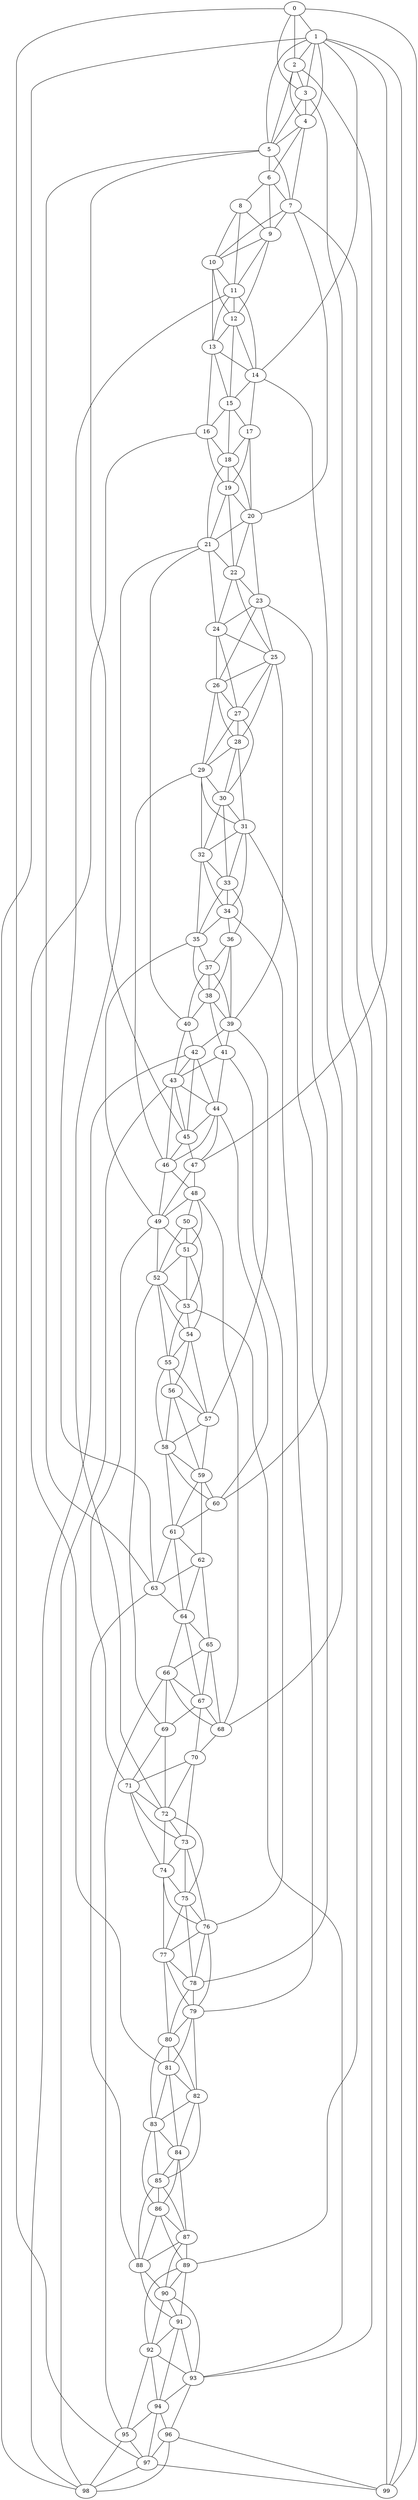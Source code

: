 strict graph "watts_strogatz_graph(100,6,0.1)" {
0;
1;
2;
3;
4;
5;
6;
7;
8;
9;
10;
11;
12;
13;
14;
15;
16;
17;
18;
19;
20;
21;
22;
23;
24;
25;
26;
27;
28;
29;
30;
31;
32;
33;
34;
35;
36;
37;
38;
39;
40;
41;
42;
43;
44;
45;
46;
47;
48;
49;
50;
51;
52;
53;
54;
55;
56;
57;
58;
59;
60;
61;
62;
63;
64;
65;
66;
67;
68;
69;
70;
71;
72;
73;
74;
75;
76;
77;
78;
79;
80;
81;
82;
83;
84;
85;
86;
87;
88;
89;
90;
91;
92;
93;
94;
95;
96;
97;
98;
99;
0 -- 1  [is_available=True, prob="0.331628748507"];
0 -- 2  [is_available=True, prob="1.0"];
0 -- 3  [is_available=True, prob="0.241791642358"];
0 -- 97  [is_available=True, prob="1.0"];
0 -- 99  [is_available=True, prob="1.0"];
1 -- 2  [is_available=True, prob="0.71020210228"];
1 -- 99  [is_available=True, prob="0.264216341552"];
1 -- 4  [is_available=True, prob="0.841040858309"];
1 -- 5  [is_available=True, prob="0.525877521864"];
1 -- 98  [is_available=True, prob="0.455555346665"];
1 -- 14  [is_available=True, prob="0.695552954019"];
1 -- 47  [is_available=True, prob="1.0"];
1 -- 3  [is_available=True, prob="0.84460325138"];
2 -- 3  [is_available=True, prob="0.802872502687"];
2 -- 4  [is_available=True, prob="0.691032151631"];
2 -- 5  [is_available=True, prob="0.474236777036"];
2 -- 99  [is_available=True, prob="0.564531500096"];
3 -- 4  [is_available=True, prob="0.569714092775"];
3 -- 5  [is_available=True, prob="1.0"];
3 -- 89  [is_available=True, prob="1.0"];
4 -- 5  [is_available=True, prob="0.133242274831"];
4 -- 6  [is_available=True, prob="1.0"];
4 -- 7  [is_available=True, prob="1.0"];
5 -- 6  [is_available=True, prob="0.190033526702"];
5 -- 7  [is_available=True, prob="0.653377288184"];
5 -- 45  [is_available=True, prob="0.149059465282"];
5 -- 63  [is_available=True, prob="0.568982464875"];
6 -- 7  [is_available=True, prob="1.0"];
6 -- 8  [is_available=True, prob="0.675387532061"];
6 -- 9  [is_available=True, prob="0.148675433645"];
7 -- 9  [is_available=True, prob="0.877248058049"];
7 -- 10  [is_available=True, prob="0.472725190741"];
7 -- 20  [is_available=True, prob="0.357348252961"];
7 -- 93  [is_available=True, prob="0.586429462068"];
8 -- 9  [is_available=True, prob="0.996966698314"];
8 -- 10  [is_available=True, prob="0.641773427145"];
8 -- 11  [is_available=True, prob="0.493158071125"];
9 -- 10  [is_available=True, prob="0.977138245988"];
9 -- 11  [is_available=True, prob="1.0"];
9 -- 12  [is_available=True, prob="0.790573273402"];
10 -- 11  [is_available=True, prob="0.528853647831"];
10 -- 12  [is_available=True, prob="1.0"];
10 -- 13  [is_available=True, prob="1.0"];
11 -- 12  [is_available=True, prob="1.0"];
11 -- 13  [is_available=True, prob="0.207445651142"];
11 -- 14  [is_available=True, prob="1.0"];
11 -- 63  [is_available=True, prob="0.822622203248"];
12 -- 13  [is_available=True, prob="0.0839747743559"];
12 -- 14  [is_available=True, prob="1.0"];
12 -- 15  [is_available=True, prob="0.439025242725"];
13 -- 14  [is_available=True, prob="0.372093724769"];
13 -- 15  [is_available=True, prob="0.39404896272"];
13 -- 16  [is_available=True, prob="1.0"];
14 -- 68  [is_available=True, prob="0.854198807787"];
14 -- 15  [is_available=True, prob="1.0"];
14 -- 17  [is_available=True, prob="0.605799343886"];
15 -- 16  [is_available=True, prob="0.924624953708"];
15 -- 17  [is_available=True, prob="0.553662545535"];
15 -- 18  [is_available=True, prob="0.0255221515178"];
16 -- 81  [is_available=True, prob="0.218536193521"];
16 -- 18  [is_available=True, prob="0.265979536248"];
16 -- 19  [is_available=True, prob="0.103896451134"];
17 -- 18  [is_available=True, prob="0.272425401801"];
17 -- 19  [is_available=True, prob="1.0"];
17 -- 20  [is_available=True, prob="0.0815322986907"];
18 -- 19  [is_available=True, prob="0.278081918468"];
18 -- 20  [is_available=True, prob="0.658028940038"];
18 -- 21  [is_available=True, prob="0.11303403106"];
19 -- 20  [is_available=True, prob="0.677812588224"];
19 -- 21  [is_available=True, prob="1.0"];
19 -- 22  [is_available=True, prob="0.919294506528"];
20 -- 21  [is_available=True, prob="0.0971691690218"];
20 -- 22  [is_available=True, prob="0.756352702234"];
20 -- 23  [is_available=True, prob="1.0"];
21 -- 40  [is_available=True, prob="0.0923165860192"];
21 -- 72  [is_available=True, prob="1.0"];
21 -- 22  [is_available=True, prob="0.94536728082"];
21 -- 24  [is_available=True, prob="1.0"];
22 -- 23  [is_available=True, prob="0.82576504827"];
22 -- 24  [is_available=True, prob="0.536899750872"];
22 -- 25  [is_available=True, prob="1.0"];
23 -- 24  [is_available=True, prob="1.0"];
23 -- 25  [is_available=True, prob="0.611679116168"];
23 -- 26  [is_available=True, prob="0.40202182102"];
23 -- 60  [is_available=True, prob="1.0"];
24 -- 25  [is_available=True, prob="1.0"];
24 -- 26  [is_available=True, prob="1.0"];
24 -- 27  [is_available=True, prob="1.0"];
25 -- 39  [is_available=True, prob="0.231989707218"];
25 -- 26  [is_available=True, prob="1.0"];
25 -- 27  [is_available=True, prob="0.565205932473"];
25 -- 28  [is_available=True, prob="0.921885804657"];
26 -- 27  [is_available=True, prob="0.988917904977"];
26 -- 28  [is_available=True, prob="0.822109632504"];
26 -- 29  [is_available=True, prob="0.25052443291"];
27 -- 28  [is_available=True, prob="0.32162406504"];
27 -- 29  [is_available=True, prob="1.0"];
27 -- 30  [is_available=True, prob="0.596624838963"];
28 -- 29  [is_available=True, prob="0.162653536205"];
28 -- 30  [is_available=True, prob="0.929001152309"];
28 -- 31  [is_available=True, prob="0.793905923968"];
29 -- 32  [is_available=True, prob="0.614905272255"];
29 -- 46  [is_available=True, prob="0.706056794081"];
29 -- 30  [is_available=True, prob="0.508278646233"];
29 -- 31  [is_available=True, prob="1.0"];
30 -- 32  [is_available=True, prob="1.0"];
30 -- 33  [is_available=True, prob="0.264743877474"];
30 -- 31  [is_available=True, prob="0.852752625852"];
31 -- 32  [is_available=True, prob="0.714517817651"];
31 -- 33  [is_available=True, prob="0.6640300925"];
31 -- 34  [is_available=True, prob="0.96182756988"];
31 -- 78  [is_available=True, prob="1.0"];
32 -- 33  [is_available=True, prob="1.0"];
32 -- 34  [is_available=True, prob="0.20989781019"];
32 -- 35  [is_available=True, prob="1.0"];
33 -- 34  [is_available=True, prob="1.0"];
33 -- 35  [is_available=True, prob="1.0"];
33 -- 36  [is_available=True, prob="0.419114533953"];
34 -- 35  [is_available=True, prob="1.0"];
34 -- 36  [is_available=True, prob="0.354362503427"];
34 -- 79  [is_available=True, prob="0.438023062911"];
35 -- 37  [is_available=True, prob="1.0"];
35 -- 38  [is_available=True, prob="0.0257926059252"];
35 -- 49  [is_available=True, prob="0.46626998364"];
36 -- 37  [is_available=True, prob="0.682695435364"];
36 -- 38  [is_available=True, prob="0.149893401958"];
36 -- 39  [is_available=True, prob="0.203769648511"];
37 -- 38  [is_available=True, prob="1.0"];
37 -- 39  [is_available=True, prob="0.772456054887"];
37 -- 40  [is_available=True, prob="0.513444318646"];
38 -- 39  [is_available=True, prob="0.965785709401"];
38 -- 40  [is_available=True, prob="0.347479527112"];
38 -- 41  [is_available=True, prob="0.332233654769"];
39 -- 41  [is_available=True, prob="0.724058885627"];
39 -- 42  [is_available=True, prob="0.130999862995"];
39 -- 57  [is_available=True, prob="1.0"];
40 -- 42  [is_available=True, prob="1.0"];
40 -- 43  [is_available=True, prob="1.0"];
41 -- 76  [is_available=True, prob="0.847489083217"];
41 -- 43  [is_available=True, prob="0.736759814"];
41 -- 44  [is_available=True, prob="0.117056144363"];
42 -- 98  [is_available=True, prob="0.576639681893"];
42 -- 43  [is_available=True, prob="0.672810750722"];
42 -- 44  [is_available=True, prob="0.118088894376"];
42 -- 45  [is_available=True, prob="0.754202069786"];
43 -- 98  [is_available=True, prob="0.743320143569"];
43 -- 44  [is_available=True, prob="1.0"];
43 -- 45  [is_available=True, prob="1.0"];
43 -- 46  [is_available=True, prob="0.856500952189"];
44 -- 45  [is_available=True, prob="0.956750890932"];
44 -- 46  [is_available=True, prob="0.626242974665"];
44 -- 47  [is_available=True, prob="0.0890004308786"];
44 -- 60  [is_available=True, prob="0.1297667159"];
45 -- 46  [is_available=True, prob="0.238382487767"];
45 -- 47  [is_available=True, prob="0.0198624677907"];
46 -- 48  [is_available=True, prob="0.875295945098"];
46 -- 49  [is_available=True, prob="1.0"];
47 -- 48  [is_available=True, prob="0.977201222922"];
47 -- 49  [is_available=True, prob="0.673580670067"];
48 -- 68  [is_available=True, prob="0.805038762866"];
48 -- 49  [is_available=True, prob="0.574838425661"];
48 -- 50  [is_available=True, prob="0.0255707849418"];
48 -- 51  [is_available=True, prob="0.828201353527"];
49 -- 71  [is_available=True, prob="0.987713230938"];
49 -- 51  [is_available=True, prob="0.303190432957"];
49 -- 52  [is_available=True, prob="0.253162218389"];
50 -- 51  [is_available=True, prob="0.619570321798"];
50 -- 52  [is_available=True, prob="0.768831585016"];
50 -- 53  [is_available=True, prob="0.481602611244"];
51 -- 52  [is_available=True, prob="1.0"];
51 -- 53  [is_available=True, prob="1.0"];
51 -- 54  [is_available=True, prob="0.428227332806"];
52 -- 69  [is_available=True, prob="0.119442148885"];
52 -- 53  [is_available=True, prob="1.0"];
52 -- 54  [is_available=True, prob="0.255475719037"];
52 -- 55  [is_available=True, prob="0.919969056845"];
53 -- 54  [is_available=True, prob="1.0"];
53 -- 55  [is_available=True, prob="0.238756394597"];
53 -- 93  [is_available=True, prob="0.156048071424"];
54 -- 55  [is_available=True, prob="1.0"];
54 -- 56  [is_available=True, prob="0.643119036887"];
54 -- 57  [is_available=True, prob="0.567023852609"];
55 -- 56  [is_available=True, prob="0.784744502627"];
55 -- 57  [is_available=True, prob="1.0"];
55 -- 58  [is_available=True, prob="1.0"];
56 -- 57  [is_available=True, prob="0.908791269515"];
56 -- 58  [is_available=True, prob="0.872460964668"];
56 -- 59  [is_available=True, prob="1.0"];
57 -- 58  [is_available=True, prob="0.0338751204434"];
57 -- 59  [is_available=True, prob="0.235955317803"];
58 -- 59  [is_available=True, prob="0.0749346593921"];
58 -- 60  [is_available=True, prob="0.380940529314"];
58 -- 61  [is_available=True, prob="1.0"];
59 -- 60  [is_available=True, prob="0.686335348995"];
59 -- 61  [is_available=True, prob="0.463003134919"];
59 -- 62  [is_available=True, prob="0.833068338452"];
60 -- 61  [is_available=True, prob="0.314200137809"];
61 -- 64  [is_available=True, prob="1.0"];
61 -- 62  [is_available=True, prob="1.0"];
61 -- 63  [is_available=True, prob="0.55083954052"];
62 -- 64  [is_available=True, prob="0.902583999873"];
62 -- 65  [is_available=True, prob="0.53044621544"];
62 -- 63  [is_available=True, prob="1.0"];
63 -- 64  [is_available=True, prob="0.00576526124546"];
63 -- 88  [is_available=True, prob="0.729276512858"];
64 -- 65  [is_available=True, prob="0.234172314816"];
64 -- 66  [is_available=True, prob="0.909929711893"];
64 -- 67  [is_available=True, prob="1.0"];
65 -- 66  [is_available=True, prob="0.830010750344"];
65 -- 67  [is_available=True, prob="0.74480231928"];
65 -- 68  [is_available=True, prob="0.991347205778"];
66 -- 67  [is_available=True, prob="0.991568805435"];
66 -- 68  [is_available=True, prob="0.986806091343"];
66 -- 69  [is_available=True, prob="0.185102886346"];
66 -- 95  [is_available=True, prob="0.359616547051"];
67 -- 68  [is_available=True, prob="0.198239073037"];
67 -- 69  [is_available=True, prob="0.0809783040223"];
67 -- 70  [is_available=True, prob="0.564177575446"];
68 -- 70  [is_available=True, prob="1.0"];
69 -- 71  [is_available=True, prob="0.652505370822"];
69 -- 72  [is_available=True, prob="0.758397721934"];
70 -- 71  [is_available=True, prob="1.0"];
70 -- 72  [is_available=True, prob="0.839252343455"];
70 -- 73  [is_available=True, prob="0.0186042737502"];
71 -- 72  [is_available=True, prob="0.141084018964"];
71 -- 73  [is_available=True, prob="1.0"];
71 -- 74  [is_available=True, prob="0.0329865080788"];
72 -- 73  [is_available=True, prob="0.0818480808831"];
72 -- 74  [is_available=True, prob="0.888918790076"];
72 -- 75  [is_available=True, prob="0.420568324244"];
73 -- 74  [is_available=True, prob="0.257796983175"];
73 -- 75  [is_available=True, prob="1.0"];
73 -- 76  [is_available=True, prob="0.45231032863"];
74 -- 75  [is_available=True, prob="0.752060657862"];
74 -- 76  [is_available=True, prob="0.422789779347"];
74 -- 77  [is_available=True, prob="0.922583306111"];
75 -- 76  [is_available=True, prob="0.106445192701"];
75 -- 77  [is_available=True, prob="0.625966650256"];
75 -- 78  [is_available=True, prob="0.92913477114"];
76 -- 77  [is_available=True, prob="0.998569998871"];
76 -- 78  [is_available=True, prob="0.845913843169"];
76 -- 79  [is_available=True, prob="0.669740503113"];
77 -- 78  [is_available=True, prob="0.672665362546"];
77 -- 79  [is_available=True, prob="0.767545028237"];
77 -- 80  [is_available=True, prob="0.173804216103"];
78 -- 79  [is_available=True, prob="0.756346089423"];
78 -- 80  [is_available=True, prob="0.409424169603"];
79 -- 80  [is_available=True, prob="0.580920947918"];
79 -- 81  [is_available=True, prob="0.787558361931"];
79 -- 82  [is_available=True, prob="1.0"];
80 -- 81  [is_available=True, prob="0.162423275422"];
80 -- 82  [is_available=True, prob="0.723641789648"];
80 -- 83  [is_available=True, prob="0.321542591561"];
81 -- 82  [is_available=True, prob="0.287056656"];
81 -- 83  [is_available=True, prob="0.848240468162"];
81 -- 84  [is_available=True, prob="0.524634631835"];
82 -- 83  [is_available=True, prob="0.127870482385"];
82 -- 84  [is_available=True, prob="0.995623935353"];
82 -- 85  [is_available=True, prob="0.72832288462"];
83 -- 84  [is_available=True, prob="1.0"];
83 -- 85  [is_available=True, prob="0.585438950326"];
83 -- 86  [is_available=True, prob="1.0"];
84 -- 85  [is_available=True, prob="0.694489111748"];
84 -- 86  [is_available=True, prob="0.361795573319"];
84 -- 87  [is_available=True, prob="0.143382663068"];
85 -- 86  [is_available=True, prob="0.919976135426"];
85 -- 87  [is_available=True, prob="0.802413079068"];
85 -- 88  [is_available=True, prob="1.0"];
86 -- 87  [is_available=True, prob="0.354368259111"];
86 -- 88  [is_available=True, prob="0.307169526631"];
86 -- 89  [is_available=True, prob="0.0125582790897"];
87 -- 88  [is_available=True, prob="0.421505347895"];
87 -- 89  [is_available=True, prob="0.590738952365"];
87 -- 90  [is_available=True, prob="0.221027586155"];
88 -- 90  [is_available=True, prob="0.317397082862"];
88 -- 91  [is_available=True, prob="1.0"];
89 -- 90  [is_available=True, prob="0.654001140513"];
89 -- 91  [is_available=True, prob="1.0"];
89 -- 92  [is_available=True, prob="1.0"];
90 -- 91  [is_available=True, prob="0.844650785739"];
90 -- 92  [is_available=True, prob="0.966975170264"];
90 -- 93  [is_available=True, prob="1.0"];
91 -- 92  [is_available=True, prob="0.611464667204"];
91 -- 93  [is_available=True, prob="1.0"];
91 -- 94  [is_available=True, prob="0.19240692421"];
92 -- 93  [is_available=True, prob="0.48280894199"];
92 -- 94  [is_available=True, prob="0.312376416504"];
92 -- 95  [is_available=True, prob="1.0"];
93 -- 96  [is_available=True, prob="0.60369452798"];
93 -- 94  [is_available=True, prob="0.959145748323"];
94 -- 96  [is_available=True, prob="0.19780798296"];
94 -- 97  [is_available=True, prob="0.439785315665"];
94 -- 95  [is_available=True, prob="0.453655746846"];
95 -- 97  [is_available=True, prob="0.530795099124"];
95 -- 98  [is_available=True, prob="0.502889618258"];
96 -- 97  [is_available=True, prob="0.328462903859"];
96 -- 98  [is_available=True, prob="0.127284311584"];
96 -- 99  [is_available=True, prob="0.981431721798"];
97 -- 98  [is_available=True, prob="0.281369866825"];
97 -- 99  [is_available=True, prob="0.148015645161"];
}
